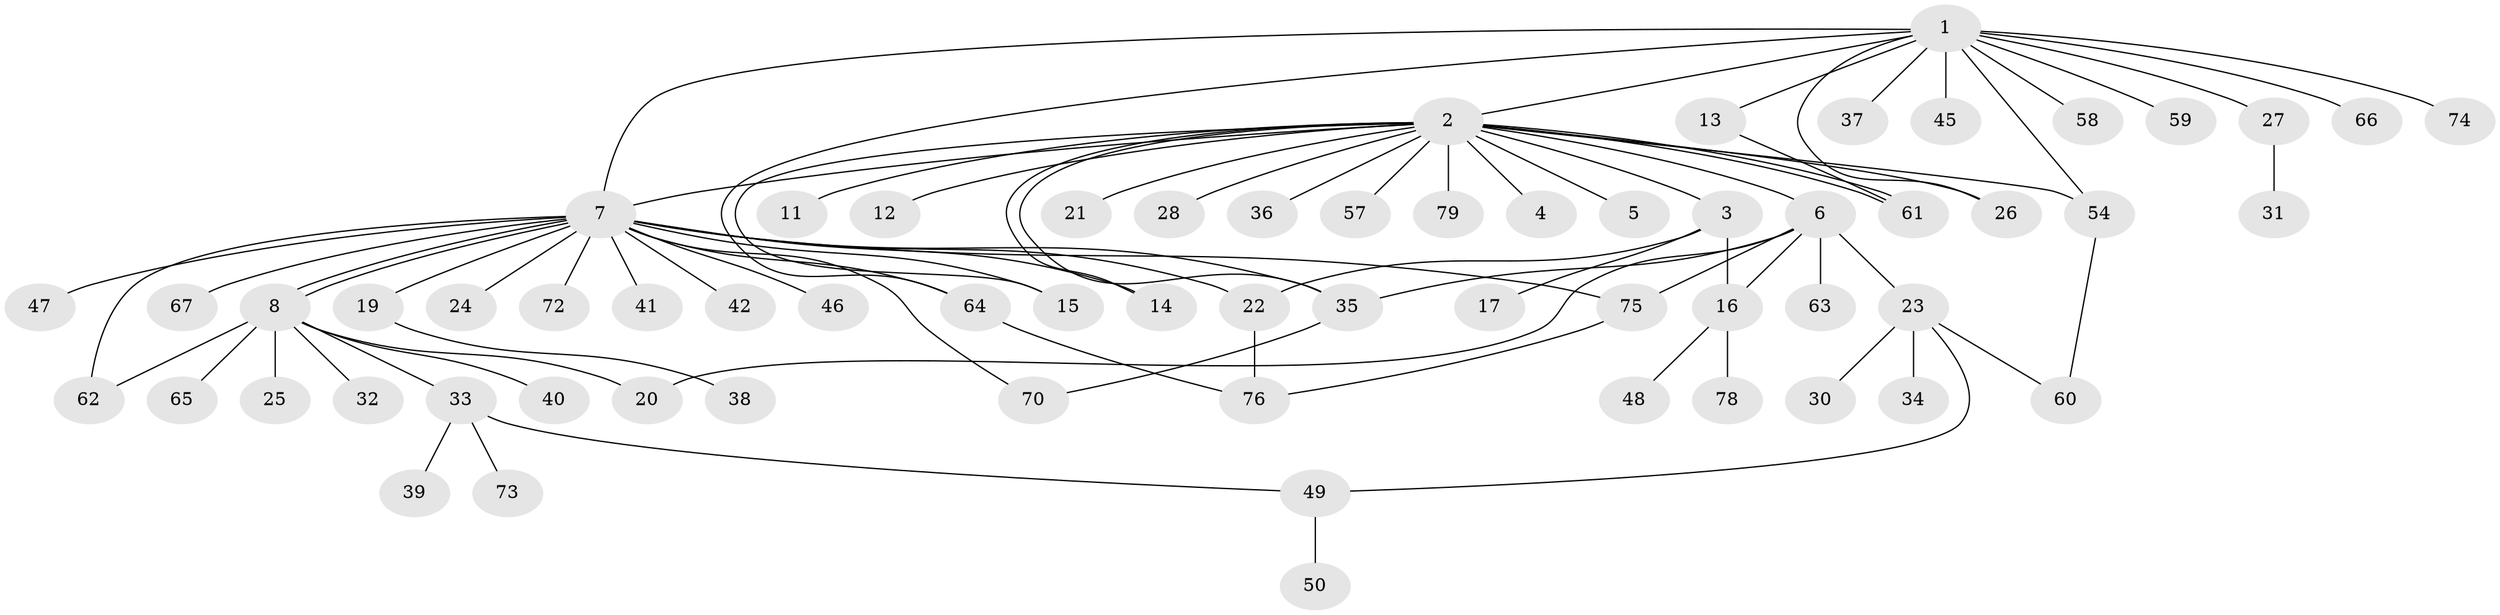// Generated by graph-tools (version 1.1) at 2025/23/03/03/25 07:23:48]
// undirected, 64 vertices, 84 edges
graph export_dot {
graph [start="1"]
  node [color=gray90,style=filled];
  1 [super="+9"];
  2 [super="+10"];
  3 [super="+43"];
  4 [super="+80"];
  5;
  6 [super="+18"];
  7 [super="+52"];
  8 [super="+29"];
  11;
  12;
  13 [super="+71"];
  14;
  15 [super="+44"];
  16 [super="+53"];
  17;
  19;
  20 [super="+69"];
  21 [super="+55"];
  22;
  23 [super="+56"];
  24;
  25;
  26;
  27;
  28;
  30;
  31;
  32;
  33;
  34;
  35 [super="+68"];
  36;
  37;
  38;
  39;
  40;
  41;
  42;
  45;
  46;
  47;
  48;
  49 [super="+51"];
  50;
  54;
  57;
  58;
  59;
  60;
  61;
  62;
  63;
  64;
  65;
  66;
  67;
  70;
  72;
  73;
  74;
  75;
  76 [super="+77"];
  78;
  79;
  1 -- 2;
  1 -- 7;
  1 -- 26;
  1 -- 27;
  1 -- 37;
  1 -- 45;
  1 -- 54;
  1 -- 58;
  1 -- 59;
  1 -- 64;
  1 -- 66;
  1 -- 74;
  1 -- 13;
  2 -- 3;
  2 -- 4 [weight=2];
  2 -- 5;
  2 -- 6;
  2 -- 7;
  2 -- 11;
  2 -- 12;
  2 -- 14;
  2 -- 15;
  2 -- 21;
  2 -- 26;
  2 -- 28;
  2 -- 36;
  2 -- 54;
  2 -- 57;
  2 -- 61;
  2 -- 61;
  2 -- 79;
  2 -- 35;
  3 -- 16;
  3 -- 17;
  3 -- 22;
  6 -- 16;
  6 -- 20;
  6 -- 63;
  6 -- 75;
  6 -- 35;
  6 -- 23;
  7 -- 8;
  7 -- 8;
  7 -- 14;
  7 -- 15;
  7 -- 19;
  7 -- 22;
  7 -- 24;
  7 -- 35;
  7 -- 41;
  7 -- 42;
  7 -- 46;
  7 -- 47;
  7 -- 62;
  7 -- 67;
  7 -- 70;
  7 -- 72;
  7 -- 75;
  7 -- 64;
  8 -- 20;
  8 -- 25;
  8 -- 32;
  8 -- 33;
  8 -- 65;
  8 -- 40;
  8 -- 62;
  13 -- 61;
  16 -- 48;
  16 -- 78;
  19 -- 38;
  22 -- 76;
  23 -- 30;
  23 -- 34;
  23 -- 49;
  23 -- 60;
  27 -- 31;
  33 -- 39;
  33 -- 73;
  33 -- 49;
  35 -- 70;
  49 -- 50;
  54 -- 60;
  64 -- 76;
  75 -- 76;
}
